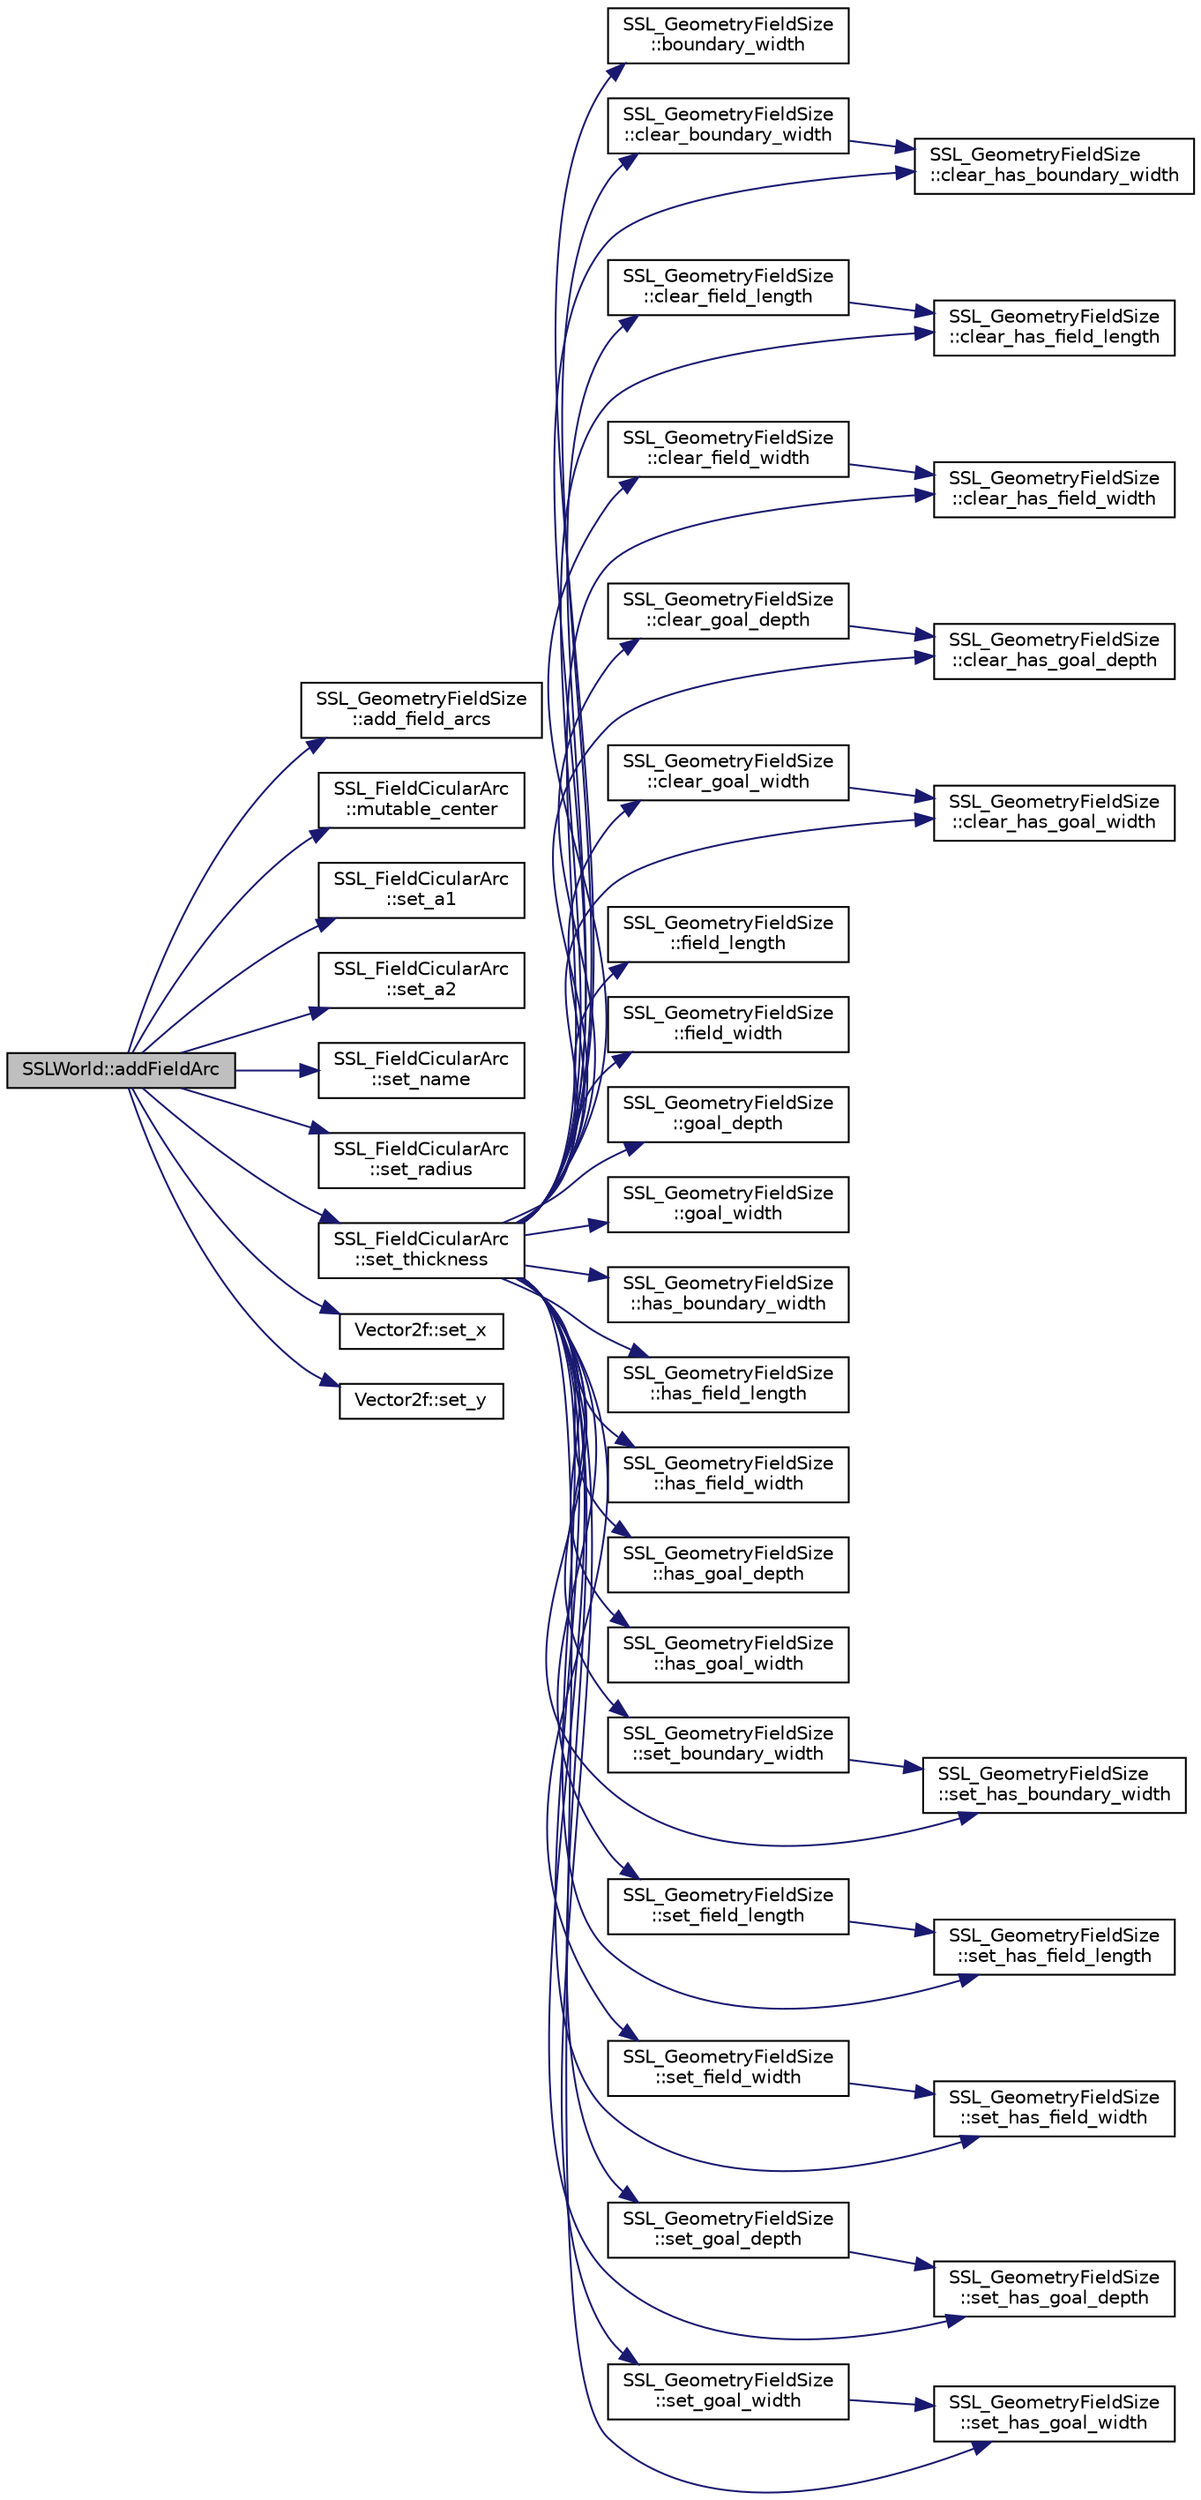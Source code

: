 digraph "SSLWorld::addFieldArc"
{
 // INTERACTIVE_SVG=YES
  edge [fontname="Helvetica",fontsize="10",labelfontname="Helvetica",labelfontsize="10"];
  node [fontname="Helvetica",fontsize="10",shape=record];
  rankdir="LR";
  Node1 [label="SSLWorld::addFieldArc",height=0.2,width=0.4,color="black", fillcolor="grey75", style="filled", fontcolor="black"];
  Node1 -> Node2 [color="midnightblue",fontsize="10",style="solid",fontname="Helvetica"];
  Node2 [label="SSL_GeometryFieldSize\l::add_field_arcs",height=0.2,width=0.4,color="black", fillcolor="white", style="filled",URL="$d2/d30/class_s_s_l___geometry_field_size.html#ab005d85a6dada50170f8806d13500651"];
  Node1 -> Node3 [color="midnightblue",fontsize="10",style="solid",fontname="Helvetica"];
  Node3 [label="SSL_FieldCicularArc\l::mutable_center",height=0.2,width=0.4,color="black", fillcolor="white", style="filled",URL="$d4/dee/class_s_s_l___field_cicular_arc.html#aefbd46682c750b0ea7afed2deb9c3aad"];
  Node1 -> Node4 [color="midnightblue",fontsize="10",style="solid",fontname="Helvetica"];
  Node4 [label="SSL_FieldCicularArc\l::set_a1",height=0.2,width=0.4,color="black", fillcolor="white", style="filled",URL="$d4/dee/class_s_s_l___field_cicular_arc.html#abcff7533c249a8c520022d17b983224b"];
  Node1 -> Node5 [color="midnightblue",fontsize="10",style="solid",fontname="Helvetica"];
  Node5 [label="SSL_FieldCicularArc\l::set_a2",height=0.2,width=0.4,color="black", fillcolor="white", style="filled",URL="$d4/dee/class_s_s_l___field_cicular_arc.html#a265db109d404b262e34e89336fa41bcc"];
  Node1 -> Node6 [color="midnightblue",fontsize="10",style="solid",fontname="Helvetica"];
  Node6 [label="SSL_FieldCicularArc\l::set_name",height=0.2,width=0.4,color="black", fillcolor="white", style="filled",URL="$d4/dee/class_s_s_l___field_cicular_arc.html#abf7ac2fe16a0cbde37e3060b90458dc8"];
  Node1 -> Node7 [color="midnightblue",fontsize="10",style="solid",fontname="Helvetica"];
  Node7 [label="SSL_FieldCicularArc\l::set_radius",height=0.2,width=0.4,color="black", fillcolor="white", style="filled",URL="$d4/dee/class_s_s_l___field_cicular_arc.html#a0e7032bc6d59978de8a3e5f9093aefbf"];
  Node1 -> Node8 [color="midnightblue",fontsize="10",style="solid",fontname="Helvetica"];
  Node8 [label="SSL_FieldCicularArc\l::set_thickness",height=0.2,width=0.4,color="black", fillcolor="white", style="filled",URL="$d4/dee/class_s_s_l___field_cicular_arc.html#a7a3b992e2aa4556680b15df054b24ee0"];
  Node8 -> Node9 [color="midnightblue",fontsize="10",style="solid",fontname="Helvetica"];
  Node9 [label="SSL_GeometryFieldSize\l::boundary_width",height=0.2,width=0.4,color="black", fillcolor="white", style="filled",URL="$d2/d30/class_s_s_l___geometry_field_size.html#ae1e56f0d29d86288fd28b90092aa9290"];
  Node8 -> Node10 [color="midnightblue",fontsize="10",style="solid",fontname="Helvetica"];
  Node10 [label="SSL_GeometryFieldSize\l::clear_boundary_width",height=0.2,width=0.4,color="black", fillcolor="white", style="filled",URL="$d2/d30/class_s_s_l___geometry_field_size.html#a6cbe06b3f00575d69a4f30b5909ceac1"];
  Node10 -> Node11 [color="midnightblue",fontsize="10",style="solid",fontname="Helvetica"];
  Node11 [label="SSL_GeometryFieldSize\l::clear_has_boundary_width",height=0.2,width=0.4,color="black", fillcolor="white", style="filled",URL="$d2/d30/class_s_s_l___geometry_field_size.html#a4c1cff9aa15ee14a187da6c0c3bb6bd3"];
  Node8 -> Node12 [color="midnightblue",fontsize="10",style="solid",fontname="Helvetica"];
  Node12 [label="SSL_GeometryFieldSize\l::clear_field_length",height=0.2,width=0.4,color="black", fillcolor="white", style="filled",URL="$d2/d30/class_s_s_l___geometry_field_size.html#a95636e9b40c2ea9873d6f48d9c70eef8"];
  Node12 -> Node13 [color="midnightblue",fontsize="10",style="solid",fontname="Helvetica"];
  Node13 [label="SSL_GeometryFieldSize\l::clear_has_field_length",height=0.2,width=0.4,color="black", fillcolor="white", style="filled",URL="$d2/d30/class_s_s_l___geometry_field_size.html#ad1f6eef90ef9ac7ab0266f44abc6613f"];
  Node8 -> Node14 [color="midnightblue",fontsize="10",style="solid",fontname="Helvetica"];
  Node14 [label="SSL_GeometryFieldSize\l::clear_field_width",height=0.2,width=0.4,color="black", fillcolor="white", style="filled",URL="$d2/d30/class_s_s_l___geometry_field_size.html#a39adf44fbe1108d131036114f04b9c2e"];
  Node14 -> Node15 [color="midnightblue",fontsize="10",style="solid",fontname="Helvetica"];
  Node15 [label="SSL_GeometryFieldSize\l::clear_has_field_width",height=0.2,width=0.4,color="black", fillcolor="white", style="filled",URL="$d2/d30/class_s_s_l___geometry_field_size.html#a944594351142b4c37bc6a93178acdb75"];
  Node8 -> Node16 [color="midnightblue",fontsize="10",style="solid",fontname="Helvetica"];
  Node16 [label="SSL_GeometryFieldSize\l::clear_goal_depth",height=0.2,width=0.4,color="black", fillcolor="white", style="filled",URL="$d2/d30/class_s_s_l___geometry_field_size.html#a8e900bacf1cc5c7c0d2a4a68e70089cb"];
  Node16 -> Node17 [color="midnightblue",fontsize="10",style="solid",fontname="Helvetica"];
  Node17 [label="SSL_GeometryFieldSize\l::clear_has_goal_depth",height=0.2,width=0.4,color="black", fillcolor="white", style="filled",URL="$d2/d30/class_s_s_l___geometry_field_size.html#a1d01b7ac7633912d18988388ad1a4ae7"];
  Node8 -> Node18 [color="midnightblue",fontsize="10",style="solid",fontname="Helvetica"];
  Node18 [label="SSL_GeometryFieldSize\l::clear_goal_width",height=0.2,width=0.4,color="black", fillcolor="white", style="filled",URL="$d2/d30/class_s_s_l___geometry_field_size.html#af87a90862981c0c83d59c8f466f64c49"];
  Node18 -> Node19 [color="midnightblue",fontsize="10",style="solid",fontname="Helvetica"];
  Node19 [label="SSL_GeometryFieldSize\l::clear_has_goal_width",height=0.2,width=0.4,color="black", fillcolor="white", style="filled",URL="$d2/d30/class_s_s_l___geometry_field_size.html#a148f8779ed1efe2d16f36a973982b6cd"];
  Node8 -> Node11 [color="midnightblue",fontsize="10",style="solid",fontname="Helvetica"];
  Node8 -> Node13 [color="midnightblue",fontsize="10",style="solid",fontname="Helvetica"];
  Node8 -> Node15 [color="midnightblue",fontsize="10",style="solid",fontname="Helvetica"];
  Node8 -> Node17 [color="midnightblue",fontsize="10",style="solid",fontname="Helvetica"];
  Node8 -> Node19 [color="midnightblue",fontsize="10",style="solid",fontname="Helvetica"];
  Node8 -> Node20 [color="midnightblue",fontsize="10",style="solid",fontname="Helvetica"];
  Node20 [label="SSL_GeometryFieldSize\l::field_length",height=0.2,width=0.4,color="black", fillcolor="white", style="filled",URL="$d2/d30/class_s_s_l___geometry_field_size.html#a90ee5792ed94330c951db0f0f75cdd93"];
  Node8 -> Node21 [color="midnightblue",fontsize="10",style="solid",fontname="Helvetica"];
  Node21 [label="SSL_GeometryFieldSize\l::field_width",height=0.2,width=0.4,color="black", fillcolor="white", style="filled",URL="$d2/d30/class_s_s_l___geometry_field_size.html#a63227f3667804c886346fce4fc0540cd"];
  Node8 -> Node22 [color="midnightblue",fontsize="10",style="solid",fontname="Helvetica"];
  Node22 [label="SSL_GeometryFieldSize\l::goal_depth",height=0.2,width=0.4,color="black", fillcolor="white", style="filled",URL="$d2/d30/class_s_s_l___geometry_field_size.html#a73a022eff1c4a6f53f7de9614aef0508"];
  Node8 -> Node23 [color="midnightblue",fontsize="10",style="solid",fontname="Helvetica"];
  Node23 [label="SSL_GeometryFieldSize\l::goal_width",height=0.2,width=0.4,color="black", fillcolor="white", style="filled",URL="$d2/d30/class_s_s_l___geometry_field_size.html#a9c75eced918a84795e1c198864df48e0"];
  Node8 -> Node24 [color="midnightblue",fontsize="10",style="solid",fontname="Helvetica"];
  Node24 [label="SSL_GeometryFieldSize\l::has_boundary_width",height=0.2,width=0.4,color="black", fillcolor="white", style="filled",URL="$d2/d30/class_s_s_l___geometry_field_size.html#a0836d0ac0e6fba5fa4650c9bb7d73990"];
  Node8 -> Node25 [color="midnightblue",fontsize="10",style="solid",fontname="Helvetica"];
  Node25 [label="SSL_GeometryFieldSize\l::has_field_length",height=0.2,width=0.4,color="black", fillcolor="white", style="filled",URL="$d2/d30/class_s_s_l___geometry_field_size.html#ab731c1351313cefcc6f66abb818f7d07"];
  Node8 -> Node26 [color="midnightblue",fontsize="10",style="solid",fontname="Helvetica"];
  Node26 [label="SSL_GeometryFieldSize\l::has_field_width",height=0.2,width=0.4,color="black", fillcolor="white", style="filled",URL="$d2/d30/class_s_s_l___geometry_field_size.html#a6da5d02a14b102e9b567edc760eec2a6"];
  Node8 -> Node27 [color="midnightblue",fontsize="10",style="solid",fontname="Helvetica"];
  Node27 [label="SSL_GeometryFieldSize\l::has_goal_depth",height=0.2,width=0.4,color="black", fillcolor="white", style="filled",URL="$d2/d30/class_s_s_l___geometry_field_size.html#addd03de17523aee6653684967b3756f3"];
  Node8 -> Node28 [color="midnightblue",fontsize="10",style="solid",fontname="Helvetica"];
  Node28 [label="SSL_GeometryFieldSize\l::has_goal_width",height=0.2,width=0.4,color="black", fillcolor="white", style="filled",URL="$d2/d30/class_s_s_l___geometry_field_size.html#a6a37074c15b1d85428faa03e8958f1d6"];
  Node8 -> Node29 [color="midnightblue",fontsize="10",style="solid",fontname="Helvetica"];
  Node29 [label="SSL_GeometryFieldSize\l::set_boundary_width",height=0.2,width=0.4,color="black", fillcolor="white", style="filled",URL="$d2/d30/class_s_s_l___geometry_field_size.html#ab2d79bf4867ff61e25667312dd94eb51"];
  Node29 -> Node30 [color="midnightblue",fontsize="10",style="solid",fontname="Helvetica"];
  Node30 [label="SSL_GeometryFieldSize\l::set_has_boundary_width",height=0.2,width=0.4,color="black", fillcolor="white", style="filled",URL="$d2/d30/class_s_s_l___geometry_field_size.html#ac71e3d8e308804c8aa84374aab6077dc"];
  Node8 -> Node31 [color="midnightblue",fontsize="10",style="solid",fontname="Helvetica"];
  Node31 [label="SSL_GeometryFieldSize\l::set_field_length",height=0.2,width=0.4,color="black", fillcolor="white", style="filled",URL="$d2/d30/class_s_s_l___geometry_field_size.html#a4203b540e7493a97306dc942c53cd700"];
  Node31 -> Node32 [color="midnightblue",fontsize="10",style="solid",fontname="Helvetica"];
  Node32 [label="SSL_GeometryFieldSize\l::set_has_field_length",height=0.2,width=0.4,color="black", fillcolor="white", style="filled",URL="$d2/d30/class_s_s_l___geometry_field_size.html#a9ce8be91897772401e86892181c7349f"];
  Node8 -> Node33 [color="midnightblue",fontsize="10",style="solid",fontname="Helvetica"];
  Node33 [label="SSL_GeometryFieldSize\l::set_field_width",height=0.2,width=0.4,color="black", fillcolor="white", style="filled",URL="$d2/d30/class_s_s_l___geometry_field_size.html#a1ea3e6b3967ff6a2c363831e77ae8573"];
  Node33 -> Node34 [color="midnightblue",fontsize="10",style="solid",fontname="Helvetica"];
  Node34 [label="SSL_GeometryFieldSize\l::set_has_field_width",height=0.2,width=0.4,color="black", fillcolor="white", style="filled",URL="$d2/d30/class_s_s_l___geometry_field_size.html#a817d151618bc5555483d0859f6a8f7b3"];
  Node8 -> Node35 [color="midnightblue",fontsize="10",style="solid",fontname="Helvetica"];
  Node35 [label="SSL_GeometryFieldSize\l::set_goal_depth",height=0.2,width=0.4,color="black", fillcolor="white", style="filled",URL="$d2/d30/class_s_s_l___geometry_field_size.html#a38910927a3589c816880b8451c34abd4"];
  Node35 -> Node36 [color="midnightblue",fontsize="10",style="solid",fontname="Helvetica"];
  Node36 [label="SSL_GeometryFieldSize\l::set_has_goal_depth",height=0.2,width=0.4,color="black", fillcolor="white", style="filled",URL="$d2/d30/class_s_s_l___geometry_field_size.html#a5786a733c97dd3f9852e8b1651e3b1e5"];
  Node8 -> Node37 [color="midnightblue",fontsize="10",style="solid",fontname="Helvetica"];
  Node37 [label="SSL_GeometryFieldSize\l::set_goal_width",height=0.2,width=0.4,color="black", fillcolor="white", style="filled",URL="$d2/d30/class_s_s_l___geometry_field_size.html#ad14d7b0b6489efc79506835efd4b1113"];
  Node37 -> Node38 [color="midnightblue",fontsize="10",style="solid",fontname="Helvetica"];
  Node38 [label="SSL_GeometryFieldSize\l::set_has_goal_width",height=0.2,width=0.4,color="black", fillcolor="white", style="filled",URL="$d2/d30/class_s_s_l___geometry_field_size.html#abad17debe216862dbbcd5ea70834d3ff"];
  Node8 -> Node30 [color="midnightblue",fontsize="10",style="solid",fontname="Helvetica"];
  Node8 -> Node32 [color="midnightblue",fontsize="10",style="solid",fontname="Helvetica"];
  Node8 -> Node34 [color="midnightblue",fontsize="10",style="solid",fontname="Helvetica"];
  Node8 -> Node36 [color="midnightblue",fontsize="10",style="solid",fontname="Helvetica"];
  Node8 -> Node38 [color="midnightblue",fontsize="10",style="solid",fontname="Helvetica"];
  Node1 -> Node39 [color="midnightblue",fontsize="10",style="solid",fontname="Helvetica"];
  Node39 [label="Vector2f::set_x",height=0.2,width=0.4,color="black", fillcolor="white", style="filled",URL="$da/dc2/class_vector2f.html#a5cb1a69279bf3dd995d60841e5b5633a"];
  Node1 -> Node40 [color="midnightblue",fontsize="10",style="solid",fontname="Helvetica"];
  Node40 [label="Vector2f::set_y",height=0.2,width=0.4,color="black", fillcolor="white", style="filled",URL="$da/dc2/class_vector2f.html#a615e1e53172ea225a144dae33c4767d0"];
}
